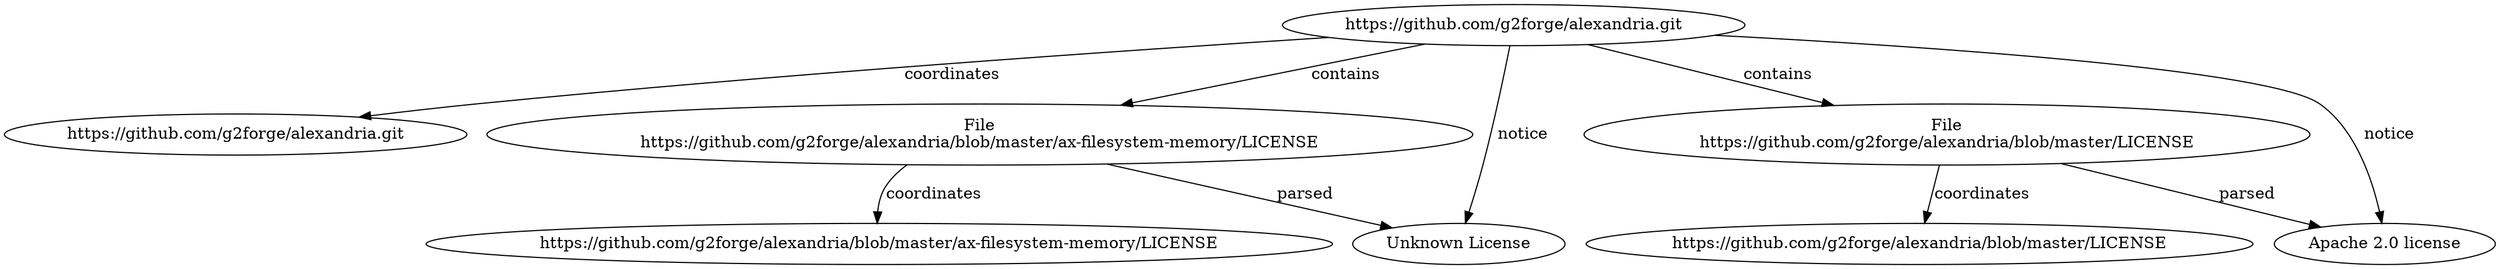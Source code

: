 digraph reassert {
	https___github_com_g2forge_alexandria_git_artifact [label="https://github.com/g2forge/alexandria.git"];
	https___github_com_g2forge_alexandria_git [label="https://github.com/g2forge/alexandria.git"];
	https___github_com_g2forge_alexandria_blob_master_ax_filesystem_memory_LICENSE_file [label="File\nhttps://github.com/g2forge/alexandria/blob/master/ax-filesystem-memory/LICENSE"];
	https___github_com_g2forge_alexandria_blob_master_ax_filesystem_memory_LICENSE [label="https://github.com/g2forge/alexandria/blob/master/ax-filesystem-memory/LICENSE"];
	unknownlicense_7D31ACA8B07EC968F4E25EB577AD14C79DE1BD8D [label="Unknown License"];
	https___github_com_g2forge_alexandria_blob_master_LICENSE_file [label="File\nhttps://github.com/g2forge/alexandria/blob/master/LICENSE"];
	https___github_com_g2forge_alexandria_blob_master_LICENSE [label="https://github.com/g2forge/alexandria/blob/master/LICENSE"];
	Apache_2_0 [label="Apache 2.0 license"];
	https___github_com_g2forge_alexandria_git_artifact -> https___github_com_g2forge_alexandria_git [label="coordinates"];
	https___github_com_g2forge_alexandria_git_artifact -> https___github_com_g2forge_alexandria_blob_master_ax_filesystem_memory_LICENSE_file [label="contains"];
	https___github_com_g2forge_alexandria_blob_master_ax_filesystem_memory_LICENSE_file -> https___github_com_g2forge_alexandria_blob_master_ax_filesystem_memory_LICENSE [label="coordinates"];
	https___github_com_g2forge_alexandria_blob_master_ax_filesystem_memory_LICENSE_file -> unknownlicense_7D31ACA8B07EC968F4E25EB577AD14C79DE1BD8D [label="parsed"];
	https___github_com_g2forge_alexandria_git_artifact -> unknownlicense_7D31ACA8B07EC968F4E25EB577AD14C79DE1BD8D [label="notice"];
	https___github_com_g2forge_alexandria_git_artifact -> https___github_com_g2forge_alexandria_blob_master_LICENSE_file [label="contains"];
	https___github_com_g2forge_alexandria_blob_master_LICENSE_file -> https___github_com_g2forge_alexandria_blob_master_LICENSE [label="coordinates"];
	https___github_com_g2forge_alexandria_blob_master_LICENSE_file -> Apache_2_0 [label="parsed"];
	https___github_com_g2forge_alexandria_git_artifact -> Apache_2_0 [label="notice"];
}